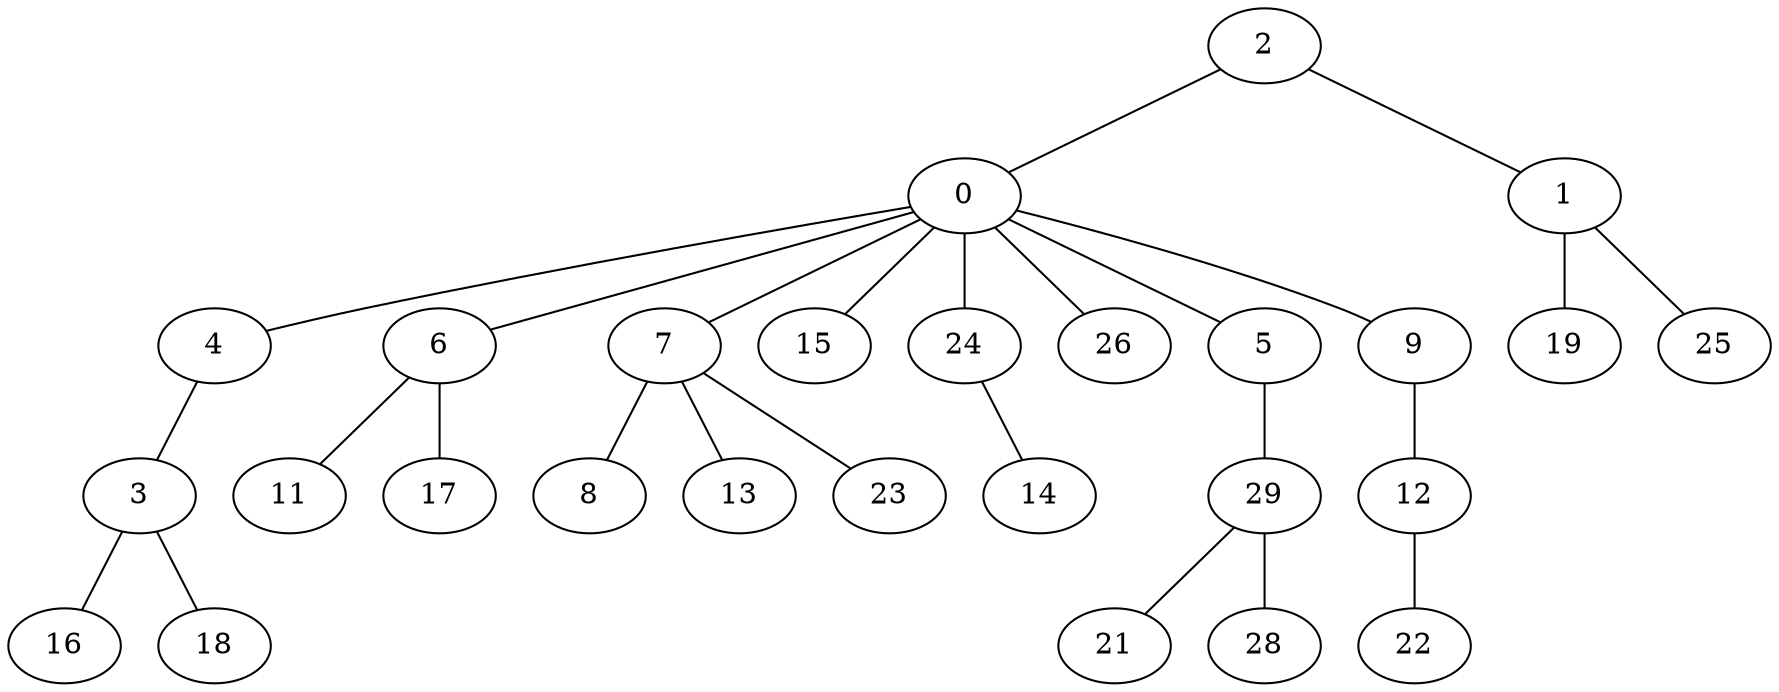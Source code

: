 graph G {
  2;
  0;
  1;
  4;
  6;
  7;
  15;
  24;
  26;
  5;
  9;
  19;
  25;
  3;
  11;
  17;
  8;
  13;
  23;
  14;
  29;
  12;
  16;
  18;
  21;
  28;
  22;
   2 -- 0;
   2 -- 1;
   0 -- 4;
   0 -- 6;
   0 -- 7;
   0 -- 15;
   0 -- 24;
   0 -- 26;
   0 -- 5;
   0 -- 9;
   1 -- 19;
   1 -- 25;
   4 -- 3;
   6 -- 11;
   6 -- 17;
   7 -- 8;
   7 -- 13;
   7 -- 23;
   24 -- 14;
   5 -- 29;
   9 -- 12;
   3 -- 16;
   3 -- 18;
   29 -- 21;
   29 -- 28;
   12 -- 22;
}
